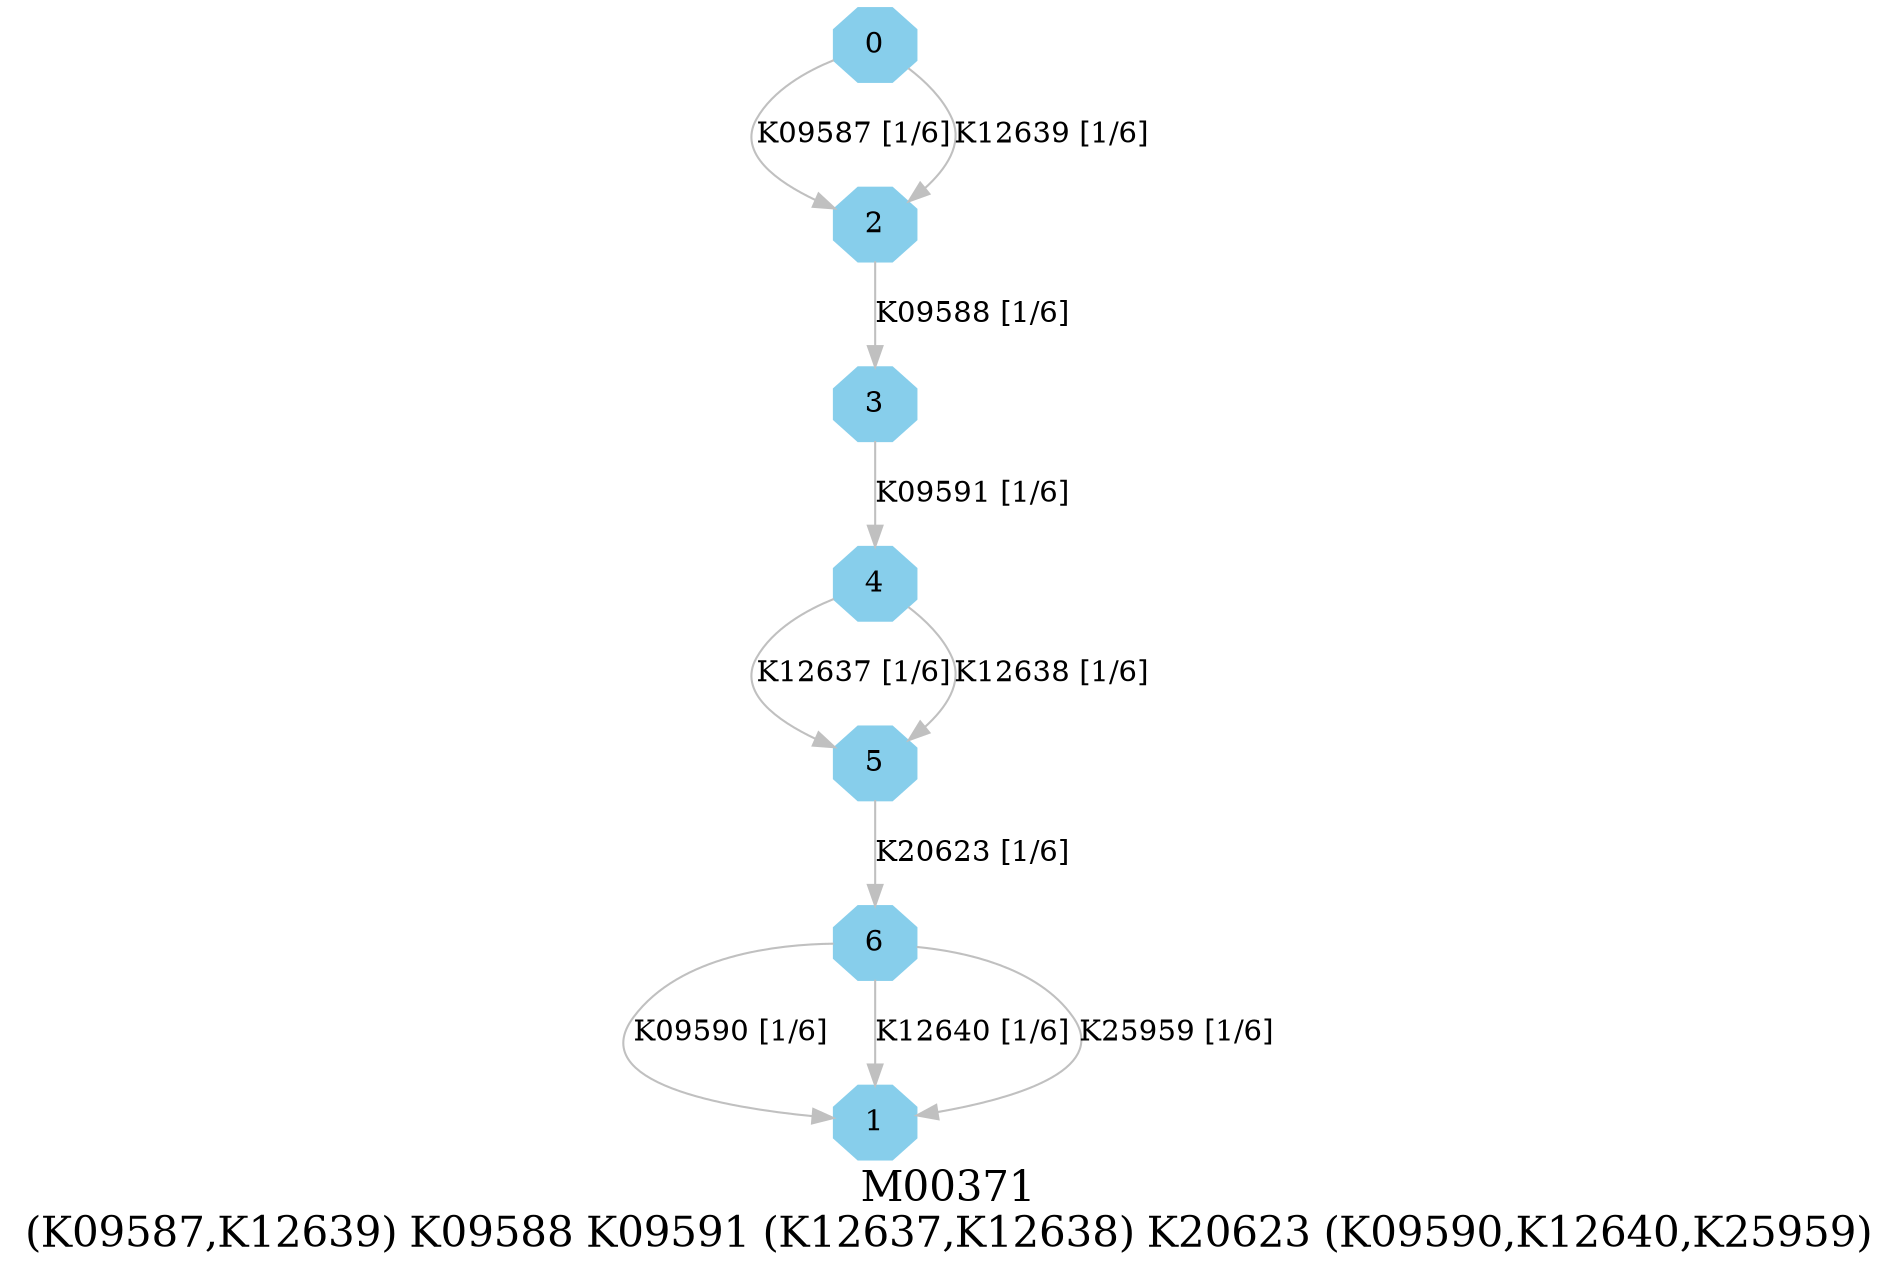 digraph G {
graph [label="M00371
(K09587,K12639) K09588 K09591 (K12637,K12638) K20623 (K09590,K12640,K25959)",fontsize=20];
node [shape=box,style=filled];
edge [len=3,color=grey];
{node [width=.3,height=.3,shape=octagon,style=filled,color=skyblue] 0 1 2 3 4 5 6 }
0 -> 2 [label="K09587 [1/6]"];
0 -> 2 [label="K12639 [1/6]"];
2 -> 3 [label="K09588 [1/6]"];
3 -> 4 [label="K09591 [1/6]"];
4 -> 5 [label="K12637 [1/6]"];
4 -> 5 [label="K12638 [1/6]"];
5 -> 6 [label="K20623 [1/6]"];
6 -> 1 [label="K09590 [1/6]"];
6 -> 1 [label="K12640 [1/6]"];
6 -> 1 [label="K25959 [1/6]"];
}